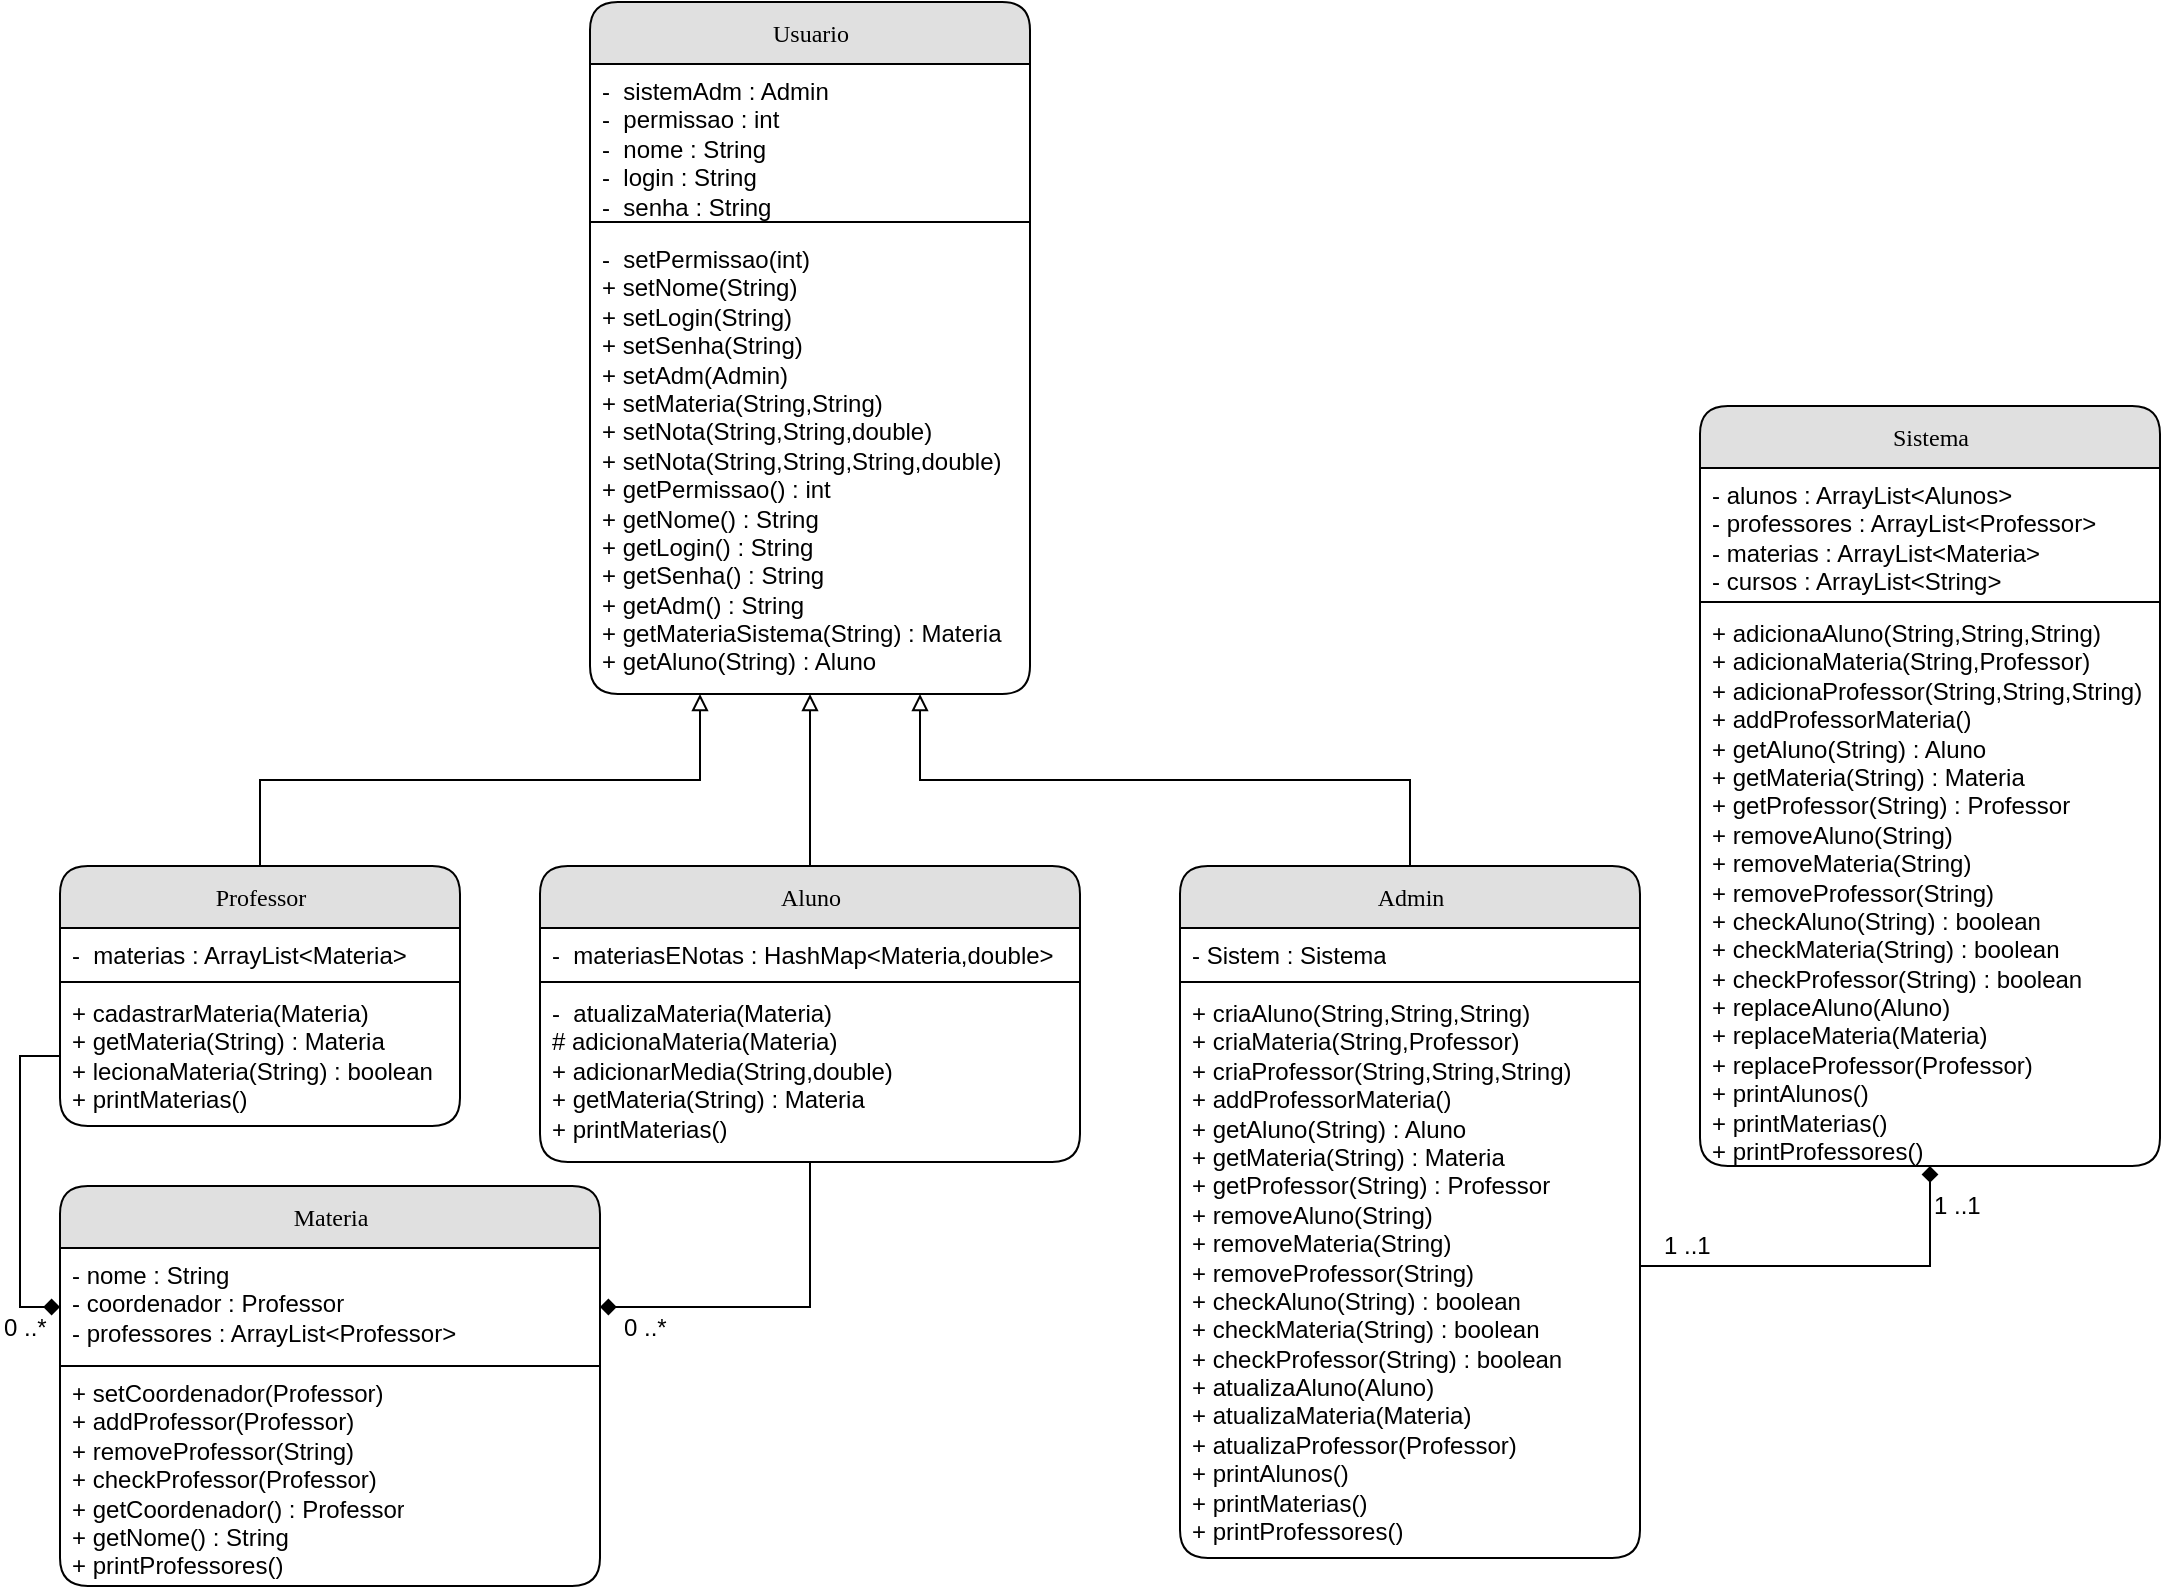 <mxfile version="10.5.9" type="device"><diagram name="Page-1" id="b520641d-4fe3-3701-9064-5fc419738815"><mxGraphModel dx="1010" dy="571" grid="1" gridSize="10" guides="1" tooltips="1" connect="1" arrows="1" fold="1" page="1" pageScale="1" pageWidth="1100" pageHeight="850" background="#ffffff" math="0" shadow="0"><root><mxCell id="0"/><mxCell id="1" parent="0"/><mxCell id="21ea969265ad0168-6" value="Usuario" style="swimlane;html=1;fontStyle=0;childLayout=stackLayout;horizontal=1;startSize=31;fillColor=#e0e0e0;horizontalStack=0;resizeParent=1;resizeLast=0;collapsible=1;marginBottom=0;swimlaneFillColor=#ffffff;align=center;rounded=1;shadow=0;comic=0;labelBackgroundColor=none;strokeColor=#000000;strokeWidth=1;fontFamily=Verdana;fontSize=12;fontColor=#000000;" parent="1" vertex="1"><mxGeometry x="305" y="50" width="220" height="346" as="geometry"><mxRectangle x="160" y="74" width="80" height="31" as="alternateBounds"/></mxGeometry></mxCell><mxCell id="21ea969265ad0168-7" value="-&amp;nbsp; sistemAdm : Admin&lt;br&gt;-&amp;nbsp; permissao : int&lt;br&gt;-&amp;nbsp; nome : String&lt;br&gt;-&amp;nbsp; login : String&lt;br&gt;-&amp;nbsp; senha : String&lt;br&gt;" style="text;html=1;strokeColor=none;fillColor=none;spacingLeft=4;spacingRight=4;whiteSpace=wrap;overflow=hidden;rotatable=0;points=[[0,0.5],[1,0.5]];portConstraint=eastwest;" parent="21ea969265ad0168-6" vertex="1"><mxGeometry y="31" width="220" height="84" as="geometry"/></mxCell><mxCell id="hHoy9Z7z4U56OFSXRpiN-4" value="-&amp;nbsp; setPermissao(int)&lt;br&gt;+ setNome(String)&lt;br&gt;+ setLogin(String)&lt;br&gt;+ setSenha(String)&lt;br&gt;+ setAdm(Admin)&lt;br&gt;+ setMateria(String,String)&lt;br&gt;+ setNota(String,String,double)&lt;br&gt;+ setNota(String,String,String,double)&lt;br&gt;+ getPermissao() : int&lt;br&gt;+ getNome() : String&lt;br&gt;+ getLogin() : String&lt;br&gt;+ getSenha() : String&lt;br&gt;+ getAdm() : String&lt;br&gt;+ getMateriaSistema(String) : Materia&lt;br&gt;+ getAluno(String) : Aluno&lt;br&gt;" style="text;html=1;strokeColor=none;fillColor=none;spacingLeft=4;spacingRight=4;whiteSpace=wrap;overflow=hidden;rotatable=0;points=[[0,0.5],[1,0.5]];portConstraint=eastwest;" parent="21ea969265ad0168-6" vertex="1"><mxGeometry y="115" width="220" height="225" as="geometry"/></mxCell><mxCell id="hHoy9Z7z4U56OFSXRpiN-2" style="edgeStyle=orthogonalEdgeStyle;rounded=0;orthogonalLoop=1;jettySize=auto;html=1;exitX=0;exitY=0.75;exitDx=0;exitDy=0;entryX=1;entryY=0.75;entryDx=0;entryDy=0;endArrow=none;endFill=0;" parent="1" source="21ea969265ad0168-6" target="21ea969265ad0168-6" edge="1"><mxGeometry relative="1" as="geometry"><Array as="points"><mxPoint x="370" y="160"/><mxPoint x="590" y="160"/></Array></mxGeometry></mxCell><mxCell id="VFy3hdkZRNDnd7mIYlxr-1" style="edgeStyle=orthogonalEdgeStyle;rounded=0;orthogonalLoop=1;jettySize=auto;html=1;exitX=0.5;exitY=0;exitDx=0;exitDy=0;entryX=0.25;entryY=1;entryDx=0;entryDy=0;endArrow=block;endFill=0;" parent="1" source="hHoy9Z7z4U56OFSXRpiN-5" target="21ea969265ad0168-6" edge="1"><mxGeometry relative="1" as="geometry"/></mxCell><mxCell id="hHoy9Z7z4U56OFSXRpiN-5" value="Professor&lt;br&gt;" style="swimlane;html=1;fontStyle=0;childLayout=stackLayout;horizontal=1;startSize=31;fillColor=#e0e0e0;horizontalStack=0;resizeParent=1;resizeLast=0;collapsible=1;marginBottom=0;swimlaneFillColor=#ffffff;align=center;rounded=1;shadow=0;comic=0;labelBackgroundColor=none;strokeColor=#000000;strokeWidth=1;fontFamily=Verdana;fontSize=12;fontColor=#000000;" parent="1" vertex="1"><mxGeometry x="40" y="482" width="200" height="130" as="geometry"><mxRectangle x="160" y="74" width="80" height="31" as="alternateBounds"/></mxGeometry></mxCell><mxCell id="hHoy9Z7z4U56OFSXRpiN-6" value="-&amp;nbsp; materias : ArrayList&amp;lt;Materia&amp;gt;&lt;br&gt;" style="text;html=1;strokeColor=none;fillColor=none;spacingLeft=4;spacingRight=4;whiteSpace=wrap;overflow=hidden;rotatable=0;points=[[0,0.5],[1,0.5]];portConstraint=eastwest;" parent="hHoy9Z7z4U56OFSXRpiN-5" vertex="1"><mxGeometry y="31" width="200" height="29" as="geometry"/></mxCell><mxCell id="hHoy9Z7z4U56OFSXRpiN-7" value="+ cadastrarMateria(Materia)&lt;br&gt;+ getMateria(String) : Materia&lt;br&gt;+ lecionaMateria(String) : boolean&lt;br&gt;+ printMaterias()&lt;br&gt;" style="text;html=1;strokeColor=none;fillColor=none;spacingLeft=4;spacingRight=4;whiteSpace=wrap;overflow=hidden;rotatable=0;points=[[0,0.5],[1,0.5]];portConstraint=eastwest;" parent="hHoy9Z7z4U56OFSXRpiN-5" vertex="1"><mxGeometry y="60" width="200" height="70" as="geometry"/></mxCell><mxCell id="hHoy9Z7z4U56OFSXRpiN-8" style="edgeStyle=orthogonalEdgeStyle;rounded=0;orthogonalLoop=1;jettySize=auto;html=1;exitX=0;exitY=0.5;exitDx=0;exitDy=0;entryX=1;entryY=0.5;entryDx=0;entryDy=0;endArrow=none;endFill=0;" parent="hHoy9Z7z4U56OFSXRpiN-5" source="hHoy9Z7z4U56OFSXRpiN-7" target="hHoy9Z7z4U56OFSXRpiN-7" edge="1"><mxGeometry relative="1" as="geometry"><Array as="points"><mxPoint y="58"/><mxPoint x="200" y="58"/></Array></mxGeometry></mxCell><mxCell id="VFy3hdkZRNDnd7mIYlxr-2" style="edgeStyle=orthogonalEdgeStyle;rounded=0;orthogonalLoop=1;jettySize=auto;html=1;exitX=0.5;exitY=0;exitDx=0;exitDy=0;entryX=0.5;entryY=1;entryDx=0;entryDy=0;endArrow=block;endFill=0;" parent="1" source="hHoy9Z7z4U56OFSXRpiN-9" target="21ea969265ad0168-6" edge="1"><mxGeometry relative="1" as="geometry"/></mxCell><mxCell id="pp7r0vN32cqnjFvg2rIx-2" style="edgeStyle=orthogonalEdgeStyle;rounded=0;orthogonalLoop=1;jettySize=auto;html=1;exitX=0.5;exitY=1;exitDx=0;exitDy=0;entryX=1;entryY=0.5;entryDx=0;entryDy=0;endArrow=diamond;endFill=1;" edge="1" parent="1" source="hHoy9Z7z4U56OFSXRpiN-9" target="hHoy9Z7z4U56OFSXRpiN-35"><mxGeometry relative="1" as="geometry"/></mxCell><mxCell id="hHoy9Z7z4U56OFSXRpiN-9" value="Aluno&lt;br&gt;" style="swimlane;html=1;fontStyle=0;childLayout=stackLayout;horizontal=1;startSize=31;fillColor=#e0e0e0;horizontalStack=0;resizeParent=1;resizeLast=0;collapsible=1;marginBottom=0;swimlaneFillColor=#ffffff;align=center;rounded=1;shadow=0;comic=0;labelBackgroundColor=none;strokeColor=#000000;strokeWidth=1;fontFamily=Verdana;fontSize=12;fontColor=#000000;" parent="1" vertex="1"><mxGeometry x="280" y="482" width="270" height="148" as="geometry"><mxRectangle x="160" y="74" width="80" height="31" as="alternateBounds"/></mxGeometry></mxCell><mxCell id="hHoy9Z7z4U56OFSXRpiN-10" value="-&amp;nbsp; materiasENotas : HashMap&amp;lt;Materia,double&amp;gt;" style="text;html=1;strokeColor=none;fillColor=none;spacingLeft=4;spacingRight=4;whiteSpace=wrap;overflow=hidden;rotatable=0;points=[[0,0.5],[1,0.5]];portConstraint=eastwest;" parent="hHoy9Z7z4U56OFSXRpiN-9" vertex="1"><mxGeometry y="31" width="270" height="29" as="geometry"/></mxCell><mxCell id="hHoy9Z7z4U56OFSXRpiN-11" value="-&amp;nbsp; atualizaMateria(Materia)&lt;br&gt;# adicionaMateria(Materia)&lt;br&gt;+ adicionarMedia(String,double)&lt;br&gt;+ getMateria(String) : Materia&lt;br&gt;+ printMaterias()&lt;br&gt;" style="text;html=1;strokeColor=none;fillColor=none;spacingLeft=4;spacingRight=4;whiteSpace=wrap;overflow=hidden;rotatable=0;points=[[0,0.5],[1,0.5]];portConstraint=eastwest;" parent="hHoy9Z7z4U56OFSXRpiN-9" vertex="1"><mxGeometry y="60" width="270" height="80" as="geometry"/></mxCell><mxCell id="hHoy9Z7z4U56OFSXRpiN-12" style="edgeStyle=orthogonalEdgeStyle;rounded=0;orthogonalLoop=1;jettySize=auto;html=1;exitX=0;exitY=0.5;exitDx=0;exitDy=0;entryX=1;entryY=0.5;entryDx=0;entryDy=0;endArrow=none;endFill=0;" parent="hHoy9Z7z4U56OFSXRpiN-9" source="hHoy9Z7z4U56OFSXRpiN-10" target="hHoy9Z7z4U56OFSXRpiN-10" edge="1"><mxGeometry relative="1" as="geometry"><Array as="points"><mxPoint y="58"/><mxPoint x="270" y="58"/></Array></mxGeometry></mxCell><mxCell id="VFy3hdkZRNDnd7mIYlxr-3" style="edgeStyle=orthogonalEdgeStyle;rounded=0;orthogonalLoop=1;jettySize=auto;html=1;exitX=0.5;exitY=0;exitDx=0;exitDy=0;entryX=0.75;entryY=1;entryDx=0;entryDy=0;endArrow=block;endFill=0;" parent="1" source="hHoy9Z7z4U56OFSXRpiN-13" target="21ea969265ad0168-6" edge="1"><mxGeometry relative="1" as="geometry"/></mxCell><mxCell id="hHoy9Z7z4U56OFSXRpiN-13" value="Admin" style="swimlane;html=1;fontStyle=0;childLayout=stackLayout;horizontal=1;startSize=31;fillColor=#e0e0e0;horizontalStack=0;resizeParent=1;resizeLast=0;collapsible=1;marginBottom=0;swimlaneFillColor=#ffffff;align=center;rounded=1;shadow=0;comic=0;labelBackgroundColor=none;strokeColor=#000000;strokeWidth=1;fontFamily=Verdana;fontSize=12;fontColor=#000000;" parent="1" vertex="1"><mxGeometry x="600" y="482" width="230" height="346" as="geometry"><mxRectangle x="160" y="74" width="80" height="31" as="alternateBounds"/></mxGeometry></mxCell><mxCell id="hHoy9Z7z4U56OFSXRpiN-14" value="- Sistem : Sistema&lt;br&gt;" style="text;html=1;strokeColor=none;fillColor=none;spacingLeft=4;spacingRight=4;whiteSpace=wrap;overflow=hidden;rotatable=0;points=[[0,0.5],[1,0.5]];portConstraint=eastwest;" parent="hHoy9Z7z4U56OFSXRpiN-13" vertex="1"><mxGeometry y="31" width="230" height="29" as="geometry"/></mxCell><mxCell id="hHoy9Z7z4U56OFSXRpiN-15" value="+ criaAluno(String,String,String)&lt;br&gt;+ criaMateria(String,Professor)&lt;br&gt;+ criaProfessor(String,String,String)&lt;br&gt;+ addProfessorMateria()&lt;br&gt;+ getAluno(String) : Aluno&lt;br&gt;+ getMateria(String) : Materia&lt;br&gt;+ getProfessor(String) : Professor&lt;br&gt;+ removeAluno(String)&lt;br&gt;+ removeMateria(String)&lt;br&gt;+ removeProfessor(String)&lt;br&gt;+ checkAluno(String) : boolean&lt;br&gt;+ checkMateria(String) : boolean&lt;br&gt;+ checkProfessor(String) : boolean&lt;br&gt;+ atualizaAluno(Aluno)&lt;br&gt;+ atualizaMateria(Materia)&lt;br&gt;+ atualizaProfessor(Professor)&lt;br&gt;+ printAlunos()&lt;br&gt;+ printMaterias()&lt;br&gt;+ printProfessores()&lt;br&gt;" style="text;html=1;strokeColor=none;fillColor=none;spacingLeft=4;spacingRight=4;whiteSpace=wrap;overflow=hidden;rotatable=0;points=[[0,0.5],[1,0.5]];portConstraint=eastwest;" parent="hHoy9Z7z4U56OFSXRpiN-13" vertex="1"><mxGeometry y="60" width="230" height="280" as="geometry"/></mxCell><mxCell id="hHoy9Z7z4U56OFSXRpiN-20" style="edgeStyle=orthogonalEdgeStyle;rounded=0;orthogonalLoop=1;jettySize=auto;html=1;exitX=0;exitY=0.5;exitDx=0;exitDy=0;entryX=1;entryY=0.5;entryDx=0;entryDy=0;endArrow=none;endFill=0;" parent="hHoy9Z7z4U56OFSXRpiN-13" source="hHoy9Z7z4U56OFSXRpiN-14" target="hHoy9Z7z4U56OFSXRpiN-14" edge="1"><mxGeometry relative="1" as="geometry"><Array as="points"><mxPoint y="58"/><mxPoint x="230" y="58"/></Array></mxGeometry></mxCell><mxCell id="hHoy9Z7z4U56OFSXRpiN-21" value="Sistema" style="swimlane;html=1;fontStyle=0;childLayout=stackLayout;horizontal=1;startSize=31;fillColor=#e0e0e0;horizontalStack=0;resizeParent=1;resizeLast=0;collapsible=1;marginBottom=0;swimlaneFillColor=#ffffff;align=center;rounded=1;shadow=0;comic=0;labelBackgroundColor=none;strokeColor=#000000;strokeWidth=1;fontFamily=Verdana;fontSize=12;fontColor=#000000;" parent="1" vertex="1"><mxGeometry x="860" y="252" width="230" height="380" as="geometry"><mxRectangle x="160" y="74" width="80" height="31" as="alternateBounds"/></mxGeometry></mxCell><mxCell id="hHoy9Z7z4U56OFSXRpiN-22" value="- alunos : ArrayList&amp;lt;Alunos&amp;gt;&lt;br&gt;- professores : ArrayList&amp;lt;Professor&amp;gt;&lt;br&gt;- materias : ArrayList&amp;lt;Materia&amp;gt;&lt;br&gt;- cursos : ArrayList&amp;lt;String&amp;gt;&lt;br&gt;" style="text;html=1;strokeColor=none;fillColor=none;spacingLeft=4;spacingRight=4;whiteSpace=wrap;overflow=hidden;rotatable=0;points=[[0,0.5],[1,0.5]];portConstraint=eastwest;" parent="hHoy9Z7z4U56OFSXRpiN-21" vertex="1"><mxGeometry y="31" width="230" height="69" as="geometry"/></mxCell><mxCell id="hHoy9Z7z4U56OFSXRpiN-23" value="+ adicionaAluno(String,String,String)&lt;br&gt;+ adicionaMateria(String,Professor)&lt;br&gt;+ adicionaProfessor(String,String,String)&lt;br&gt;+ addProfessorMateria()&lt;br&gt;+ getAluno(String) : Aluno&lt;br&gt;+ getMateria(String) : Materia&lt;br&gt;+ getProfessor(String) : Professor&lt;br&gt;+ removeAluno(String)&lt;br&gt;+ removeMateria(String)&lt;br&gt;+ removeProfessor(String)&lt;br&gt;+ checkAluno(String) : boolean&lt;br&gt;+ checkMateria(String) : boolean&lt;br&gt;+ checkProfessor(String) : boolean&lt;br&gt;+ replaceAluno(Aluno)&lt;br&gt;+ replaceMateria(Materia)&lt;br&gt;+ replaceProfessor(Professor)&lt;br&gt;+ printAlunos()&lt;br&gt;+ printMaterias()&lt;br&gt;+ printProfessores()&lt;br&gt;" style="text;html=1;strokeColor=none;fillColor=none;spacingLeft=4;spacingRight=4;whiteSpace=wrap;overflow=hidden;rotatable=0;points=[[0,0.5],[1,0.5]];portConstraint=eastwest;" parent="hHoy9Z7z4U56OFSXRpiN-21" vertex="1"><mxGeometry y="100" width="230" height="280" as="geometry"/></mxCell><mxCell id="hHoy9Z7z4U56OFSXRpiN-24" style="edgeStyle=orthogonalEdgeStyle;rounded=0;orthogonalLoop=1;jettySize=auto;html=1;exitX=0;exitY=0.5;exitDx=0;exitDy=0;entryX=1;entryY=0.5;entryDx=0;entryDy=0;endArrow=none;endFill=0;" parent="hHoy9Z7z4U56OFSXRpiN-21" source="hHoy9Z7z4U56OFSXRpiN-22" target="hHoy9Z7z4U56OFSXRpiN-22" edge="1"><mxGeometry relative="1" as="geometry"><Array as="points"><mxPoint y="98"/><mxPoint x="230" y="98"/></Array></mxGeometry></mxCell><mxCell id="hHoy9Z7z4U56OFSXRpiN-29" value="1 ..1&lt;br&gt;" style="text;html=1;resizable=0;points=[];autosize=1;align=left;verticalAlign=top;spacingTop=-4;" parent="1" vertex="1"><mxGeometry x="840" y="662" width="40" height="20" as="geometry"/></mxCell><mxCell id="hHoy9Z7z4U56OFSXRpiN-30" value="1 ..1&lt;br&gt;" style="text;html=1;resizable=0;points=[];autosize=1;align=left;verticalAlign=top;spacingTop=-4;" parent="1" vertex="1"><mxGeometry x="975" y="642" width="40" height="20" as="geometry"/></mxCell><mxCell id="hHoy9Z7z4U56OFSXRpiN-34" value="Materia&lt;br&gt;" style="swimlane;html=1;fontStyle=0;childLayout=stackLayout;horizontal=1;startSize=31;fillColor=#e0e0e0;horizontalStack=0;resizeParent=1;resizeLast=0;collapsible=1;marginBottom=0;swimlaneFillColor=#ffffff;align=center;rounded=1;shadow=0;comic=0;labelBackgroundColor=none;strokeColor=#000000;strokeWidth=1;fontFamily=Verdana;fontSize=12;fontColor=#000000;" parent="1" vertex="1"><mxGeometry x="40" y="642" width="270" height="200" as="geometry"><mxRectangle x="160" y="74" width="80" height="31" as="alternateBounds"/></mxGeometry></mxCell><mxCell id="hHoy9Z7z4U56OFSXRpiN-35" value="- nome : String&lt;br&gt;- coordenador : Professor&lt;br&gt;- professores : ArrayList&amp;lt;Professor&amp;gt;&lt;br&gt;" style="text;html=1;strokeColor=none;fillColor=none;spacingLeft=4;spacingRight=4;whiteSpace=wrap;overflow=hidden;rotatable=0;points=[[0,0.5],[1,0.5]];portConstraint=eastwest;" parent="hHoy9Z7z4U56OFSXRpiN-34" vertex="1"><mxGeometry y="31" width="270" height="59" as="geometry"/></mxCell><mxCell id="hHoy9Z7z4U56OFSXRpiN-36" value="+ setCoordenador(Professor)&lt;br&gt;+ addProfessor(Professor)&lt;br&gt;+ removeProfessor(String)&lt;br&gt;+ checkProfessor(Professor)&lt;br&gt;+ getCoordenador() : Professor&lt;br&gt;+ getNome() : String&lt;br&gt;+ printProfessores()&lt;br&gt;" style="text;html=1;strokeColor=none;fillColor=none;spacingLeft=4;spacingRight=4;whiteSpace=wrap;overflow=hidden;rotatable=0;points=[[0,0.5],[1,0.5]];portConstraint=eastwest;" parent="hHoy9Z7z4U56OFSXRpiN-34" vertex="1"><mxGeometry y="90" width="270" height="110" as="geometry"/></mxCell><mxCell id="hHoy9Z7z4U56OFSXRpiN-37" style="edgeStyle=orthogonalEdgeStyle;rounded=0;orthogonalLoop=1;jettySize=auto;html=1;exitX=0;exitY=0.5;exitDx=0;exitDy=0;entryX=1;entryY=0.5;entryDx=0;entryDy=0;endArrow=none;endFill=0;" parent="hHoy9Z7z4U56OFSXRpiN-34" source="hHoy9Z7z4U56OFSXRpiN-35" target="hHoy9Z7z4U56OFSXRpiN-35" edge="1"><mxGeometry relative="1" as="geometry"><Array as="points"><mxPoint y="90"/><mxPoint x="270" y="90"/></Array></mxGeometry></mxCell><mxCell id="hHoy9Z7z4U56OFSXRpiN-45" value="0 ..*&lt;br&gt;" style="text;html=1;resizable=0;points=[];autosize=1;align=left;verticalAlign=top;spacingTop=-4;" parent="1" vertex="1"><mxGeometry x="10" y="702.5" width="40" height="20" as="geometry"/></mxCell><mxCell id="hHoy9Z7z4U56OFSXRpiN-46" value="0 ..*&lt;br&gt;" style="text;html=1;resizable=0;points=[];autosize=1;align=left;verticalAlign=top;spacingTop=-4;" parent="1" vertex="1"><mxGeometry x="320" y="702.5" width="40" height="20" as="geometry"/></mxCell><mxCell id="pp7r0vN32cqnjFvg2rIx-1" style="edgeStyle=orthogonalEdgeStyle;rounded=0;orthogonalLoop=1;jettySize=auto;html=1;exitX=0;exitY=0.5;exitDx=0;exitDy=0;entryX=0;entryY=0.5;entryDx=0;entryDy=0;endArrow=diamond;endFill=1;" edge="1" parent="1" source="hHoy9Z7z4U56OFSXRpiN-7" target="hHoy9Z7z4U56OFSXRpiN-35"><mxGeometry relative="1" as="geometry"/></mxCell><mxCell id="pp7r0vN32cqnjFvg2rIx-5" style="edgeStyle=orthogonalEdgeStyle;rounded=0;orthogonalLoop=1;jettySize=auto;html=1;exitX=1;exitY=0.5;exitDx=0;exitDy=0;entryX=0.5;entryY=1;entryDx=0;entryDy=0;endArrow=diamond;endFill=1;" edge="1" parent="1" source="hHoy9Z7z4U56OFSXRpiN-15" target="hHoy9Z7z4U56OFSXRpiN-21"><mxGeometry relative="1" as="geometry"/></mxCell></root></mxGraphModel></diagram></mxfile>